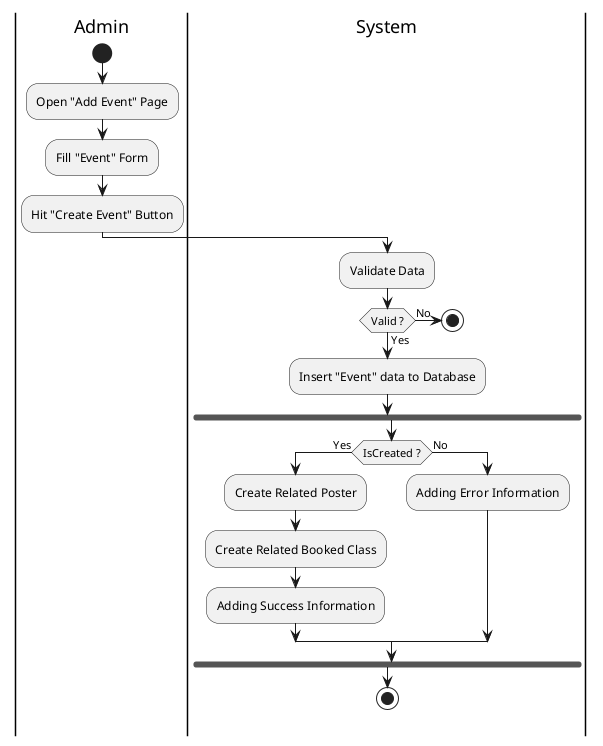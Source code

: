 @startuml CreateEvent

skinparam ConditionEndStyle hline
skinparam Monochrome true
skinparam Shadowing false

|Admin|
start
:Open "Add Event" Page;
:Fill "Event" Form;
:Hit "Create Event" Button;

|System|
:Validate Data;
if (Valid ?) then (Yes)
    :Insert "Event" data to Database;
    fork
        if (IsCreated ?) then (Yes)
            :Create Related Poster;
            :Create Related Booked Class;
            :Adding Success Information;
        else (No)
            :Adding Error Information;
        endif
    endfork
    stop
else (No)
    stop
endif
@enduml